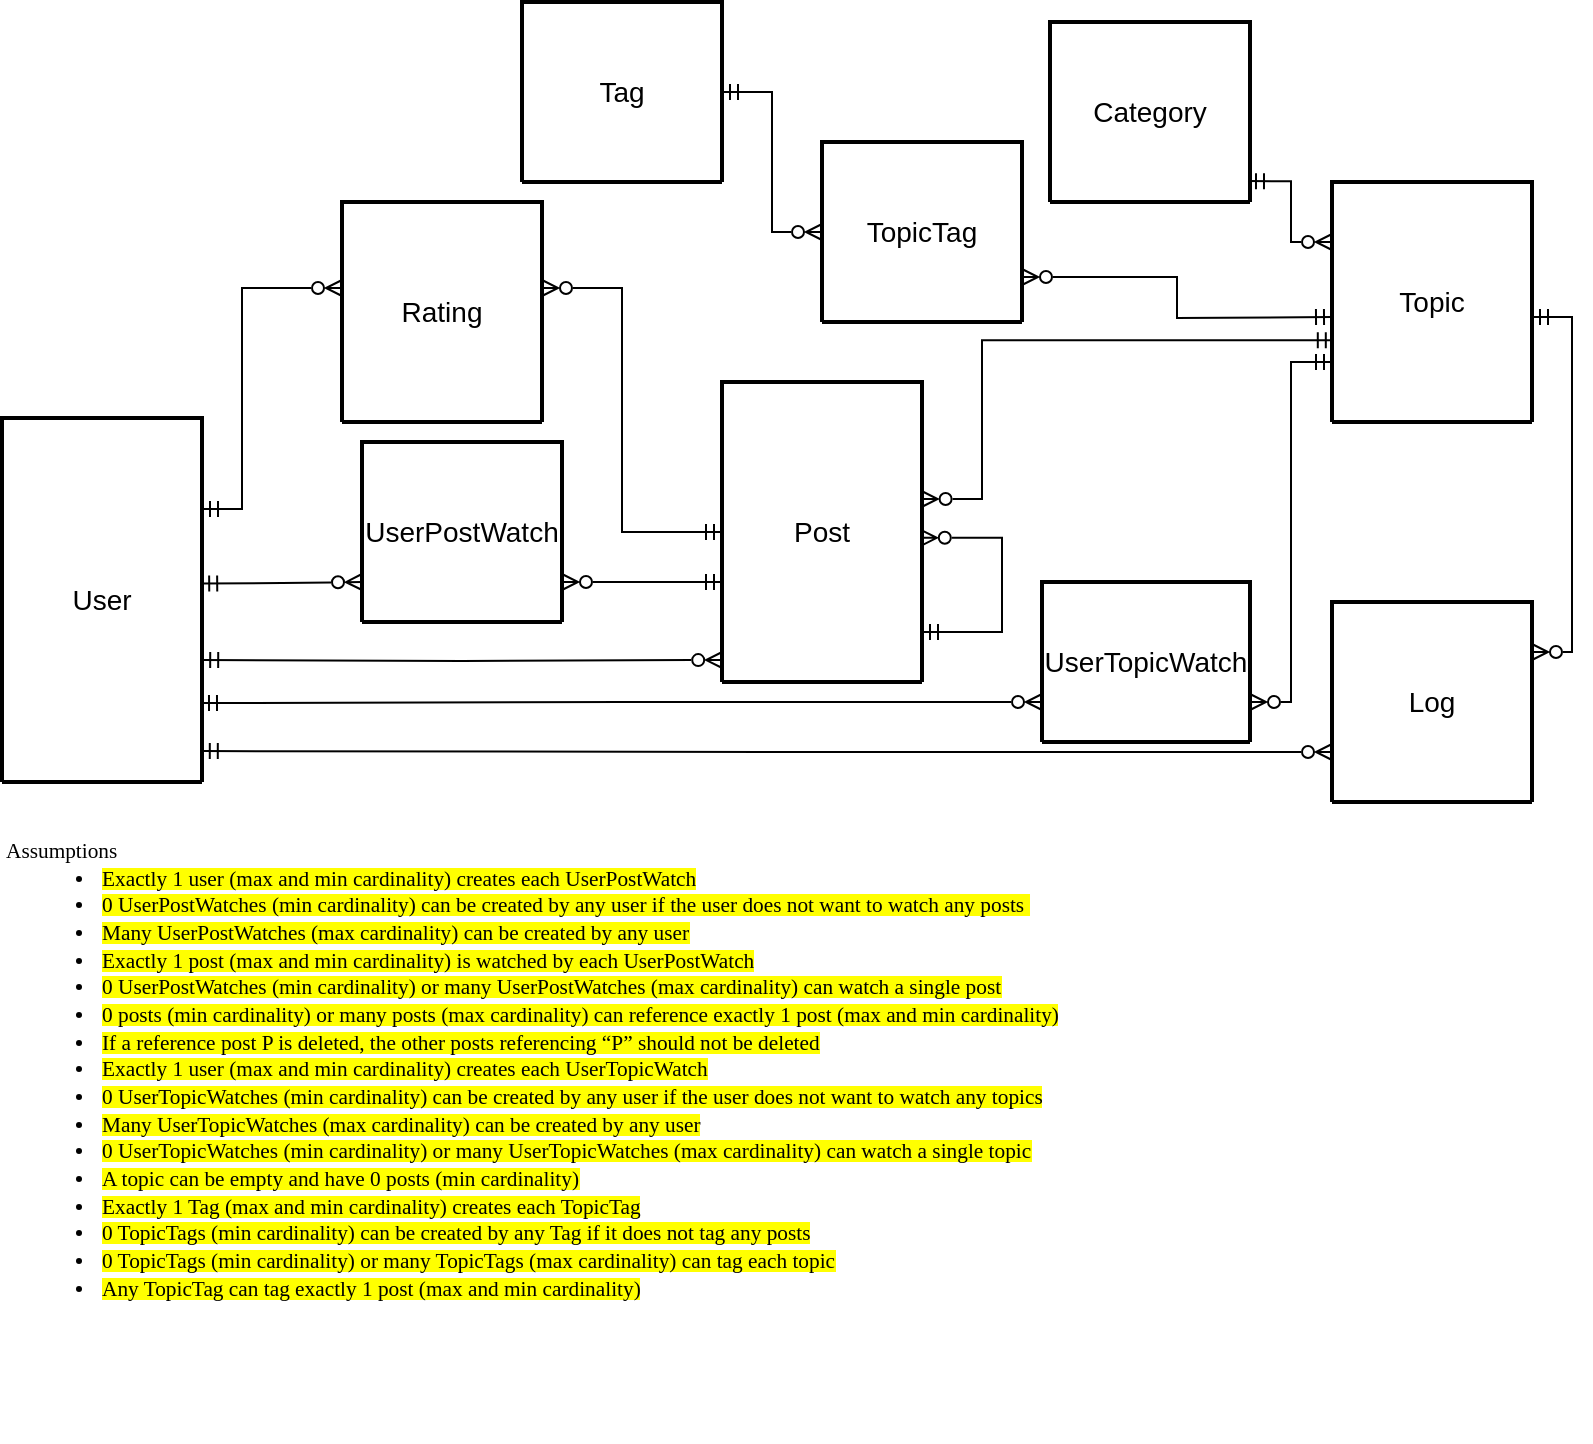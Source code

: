 <mxfile version="24.8.3">
  <diagram id="R2lEEEUBdFMjLlhIrx00" name="Page-1">
    <mxGraphModel dx="753" dy="402" grid="1" gridSize="10" guides="1" tooltips="1" connect="1" arrows="1" fold="1" page="1" pageScale="1" pageWidth="850" pageHeight="1100" math="0" shadow="0" extFonts="Permanent Marker^https://fonts.googleapis.com/css?family=Permanent+Marker">
      <root>
        <mxCell id="0" />
        <mxCell id="1" parent="0" />
        <mxCell id="9PhJgYfdpSsALCQQ771_-1" value="User" style="swimlane;childLayout=stackLayout;horizontal=1;startSize=190;horizontalStack=0;rounded=1;fontSize=14;fontStyle=0;strokeWidth=2;resizeParent=0;resizeLast=1;shadow=0;dashed=0;align=center;arcSize=4;whiteSpace=wrap;html=1;" parent="1" vertex="1">
          <mxGeometry x="30" y="248" width="100" height="182" as="geometry" />
        </mxCell>
        <mxCell id="9PhJgYfdpSsALCQQ771_-3" value="Topic" style="swimlane;childLayout=stackLayout;horizontal=1;startSize=120;horizontalStack=0;rounded=1;fontSize=14;fontStyle=0;strokeWidth=2;resizeParent=0;resizeLast=1;shadow=0;dashed=0;align=center;arcSize=4;whiteSpace=wrap;html=1;" parent="1" vertex="1">
          <mxGeometry x="695" y="130" width="100" height="120" as="geometry" />
        </mxCell>
        <mxCell id="9PhJgYfdpSsALCQQ771_-7" value="Category" style="swimlane;childLayout=stackLayout;horizontal=1;startSize=90;horizontalStack=0;rounded=1;fontSize=14;fontStyle=0;strokeWidth=2;resizeParent=0;resizeLast=1;shadow=0;dashed=0;align=center;arcSize=4;whiteSpace=wrap;html=1;" parent="1" vertex="1">
          <mxGeometry x="554" y="50" width="100" height="90" as="geometry" />
        </mxCell>
        <mxCell id="9PhJgYfdpSsALCQQ771_-9" value="Post" style="swimlane;childLayout=stackLayout;horizontal=1;startSize=150;horizontalStack=0;rounded=1;fontSize=14;fontStyle=0;strokeWidth=2;resizeParent=0;resizeLast=1;shadow=0;dashed=0;align=center;arcSize=4;whiteSpace=wrap;html=1;" parent="1" vertex="1">
          <mxGeometry x="390" y="230" width="100" height="150" as="geometry" />
        </mxCell>
        <mxCell id="9PhJgYfdpSsALCQQ771_-32" style="edgeStyle=orthogonalEdgeStyle;rounded=0;orthogonalLoop=1;jettySize=auto;html=1;entryX=1;entryY=0.75;entryDx=0;entryDy=0;exitX=0.994;exitY=0.279;exitDx=0;exitDy=0;exitPerimeter=0;startArrow=ERzeroToMany;startFill=0;endArrow=ERmandOne;endFill=0;" parent="9PhJgYfdpSsALCQQ771_-9" edge="1">
          <mxGeometry relative="1" as="geometry">
            <Array as="points">
              <mxPoint x="140" y="78" />
              <mxPoint x="140" y="125" />
            </Array>
            <mxPoint x="99.4" y="77.9" as="sourcePoint" />
            <mxPoint x="100" y="125" as="targetPoint" />
          </mxGeometry>
        </mxCell>
        <mxCell id="9PhJgYfdpSsALCQQ771_-11" value="TopicTag" style="swimlane;childLayout=stackLayout;horizontal=1;startSize=90;horizontalStack=0;rounded=1;fontSize=14;fontStyle=0;strokeWidth=2;resizeParent=0;resizeLast=1;shadow=0;dashed=0;align=center;arcSize=4;whiteSpace=wrap;html=1;" parent="1" vertex="1">
          <mxGeometry x="440" y="110" width="100" height="90" as="geometry" />
        </mxCell>
        <mxCell id="9PhJgYfdpSsALCQQ771_-28" style="edgeStyle=orthogonalEdgeStyle;rounded=0;orthogonalLoop=1;jettySize=auto;html=1;entryX=1;entryY=0.25;entryDx=0;entryDy=0;startArrow=ERzeroToMany;startFill=0;endArrow=ERmandOne;endFill=0;exitX=0;exitY=0.25;exitDx=0;exitDy=0;" parent="1" target="9PhJgYfdpSsALCQQ771_-1" edge="1">
          <mxGeometry relative="1" as="geometry">
            <mxPoint x="200" y="183" as="sourcePoint" />
            <Array as="points">
              <mxPoint x="150" y="183" />
              <mxPoint x="150" y="293" />
            </Array>
          </mxGeometry>
        </mxCell>
        <mxCell id="9PhJgYfdpSsALCQQ771_-13" value="Rating" style="swimlane;childLayout=stackLayout;horizontal=1;startSize=110;horizontalStack=0;rounded=1;fontSize=14;fontStyle=0;strokeWidth=2;resizeParent=0;resizeLast=1;shadow=0;dashed=0;align=center;arcSize=4;whiteSpace=wrap;html=1;" parent="1" vertex="1">
          <mxGeometry x="200" y="140" width="100" height="110" as="geometry" />
        </mxCell>
        <mxCell id="9PhJgYfdpSsALCQQ771_-15" value="UserPostWatch" style="swimlane;childLayout=stackLayout;horizontal=1;startSize=90;horizontalStack=0;rounded=1;fontSize=14;fontStyle=0;strokeWidth=2;resizeParent=0;resizeLast=1;shadow=0;dashed=0;align=center;arcSize=4;whiteSpace=wrap;html=1;" parent="1" vertex="1">
          <mxGeometry x="210" y="260" width="100" height="90" as="geometry" />
        </mxCell>
        <mxCell id="9PhJgYfdpSsALCQQ771_-17" value="UserTopicWatch" style="swimlane;childLayout=stackLayout;horizontal=1;startSize=80;horizontalStack=0;rounded=1;fontSize=14;fontStyle=0;strokeWidth=2;resizeParent=0;resizeLast=1;shadow=0;dashed=0;align=center;arcSize=9;whiteSpace=wrap;html=1;" parent="1" vertex="1">
          <mxGeometry x="550" y="330" width="104" height="80" as="geometry" />
        </mxCell>
        <mxCell id="9PhJgYfdpSsALCQQ771_-20" value="Log" style="swimlane;childLayout=stackLayout;horizontal=1;startSize=100;horizontalStack=0;rounded=1;fontSize=14;fontStyle=0;strokeWidth=2;resizeParent=0;resizeLast=1;shadow=0;dashed=0;align=center;arcSize=4;whiteSpace=wrap;html=1;" parent="1" vertex="1">
          <mxGeometry x="695" y="340" width="100" height="100" as="geometry" />
        </mxCell>
        <mxCell id="9PhJgYfdpSsALCQQ771_-22" style="edgeStyle=orthogonalEdgeStyle;rounded=0;orthogonalLoop=1;jettySize=auto;html=1;entryX=1.001;entryY=0.665;entryDx=0;entryDy=0;entryPerimeter=0;endArrow=ERmandOne;endFill=0;startArrow=ERzeroToMany;startFill=0;exitX=0.001;exitY=0.89;exitDx=0;exitDy=0;exitPerimeter=0;" parent="1" target="9PhJgYfdpSsALCQQ771_-1" edge="1">
          <mxGeometry relative="1" as="geometry">
            <mxPoint x="134.6" y="368.94" as="targetPoint" />
            <mxPoint x="390.1" y="369" as="sourcePoint" />
          </mxGeometry>
        </mxCell>
        <mxCell id="9PhJgYfdpSsALCQQ771_-23" style="edgeStyle=orthogonalEdgeStyle;rounded=0;orthogonalLoop=1;jettySize=auto;html=1;entryX=0.996;entryY=0.455;entryDx=0;entryDy=0;entryPerimeter=0;endArrow=ERmandOne;endFill=0;startArrow=ERzeroToMany;startFill=0;" parent="1" target="9PhJgYfdpSsALCQQ771_-1" edge="1">
          <mxGeometry relative="1" as="geometry">
            <mxPoint x="135.4" y="329.6" as="targetPoint" />
            <mxPoint x="210" y="330" as="sourcePoint" />
          </mxGeometry>
        </mxCell>
        <mxCell id="9PhJgYfdpSsALCQQ771_-24" style="edgeStyle=orthogonalEdgeStyle;rounded=0;orthogonalLoop=1;jettySize=auto;html=1;entryX=0.995;entryY=0.783;entryDx=0;entryDy=0;endArrow=ERmandOne;endFill=0;startArrow=ERzeroToMany;startFill=0;exitX=0;exitY=0.75;exitDx=0;exitDy=0;entryPerimeter=0;" parent="1" source="9PhJgYfdpSsALCQQ771_-17" target="9PhJgYfdpSsALCQQ771_-1" edge="1">
          <mxGeometry relative="1" as="geometry">
            <mxPoint x="548.856" y="414.6" as="sourcePoint" />
            <mxPoint x="135.0" y="415.0" as="targetPoint" />
          </mxGeometry>
        </mxCell>
        <mxCell id="9PhJgYfdpSsALCQQ771_-25" style="edgeStyle=orthogonalEdgeStyle;rounded=0;orthogonalLoop=1;jettySize=auto;html=1;entryX=0.999;entryY=0.915;entryDx=0;entryDy=0;endArrow=ERmandOne;endFill=0;startArrow=ERzeroToMany;startFill=0;entryPerimeter=0;exitX=0;exitY=0.75;exitDx=0;exitDy=0;" parent="1" source="9PhJgYfdpSsALCQQ771_-20" target="9PhJgYfdpSsALCQQ771_-1" edge="1">
          <mxGeometry relative="1" as="geometry">
            <mxPoint x="694.6" y="440.65" as="sourcePoint" />
            <mxPoint x="134.9" y="440.9" as="targetPoint" />
          </mxGeometry>
        </mxCell>
        <mxCell id="9PhJgYfdpSsALCQQ771_-27" style="edgeStyle=orthogonalEdgeStyle;rounded=0;orthogonalLoop=1;jettySize=auto;html=1;endArrow=ERmandOne;endFill=0;startArrow=ERzeroToMany;startFill=0;" parent="1" edge="1">
          <mxGeometry relative="1" as="geometry">
            <mxPoint x="310" y="330" as="sourcePoint" />
            <mxPoint x="390" y="330" as="targetPoint" />
          </mxGeometry>
        </mxCell>
        <mxCell id="9PhJgYfdpSsALCQQ771_-29" style="edgeStyle=orthogonalEdgeStyle;rounded=0;orthogonalLoop=1;jettySize=auto;html=1;entryX=0;entryY=0.25;entryDx=0;entryDy=0;endArrow=ERmandOne;endFill=0;startArrow=ERzeroToMany;startFill=0;exitX=1;exitY=0.25;exitDx=0;exitDy=0;" parent="1" edge="1">
          <mxGeometry relative="1" as="geometry">
            <mxPoint x="300" y="183" as="sourcePoint" />
            <Array as="points">
              <mxPoint x="340" y="183" />
              <mxPoint x="340" y="305" />
            </Array>
            <mxPoint x="390" y="305" as="targetPoint" />
          </mxGeometry>
        </mxCell>
        <mxCell id="9PhJgYfdpSsALCQQ771_-30" style="edgeStyle=orthogonalEdgeStyle;rounded=0;orthogonalLoop=1;jettySize=auto;html=1;entryX=0.009;entryY=0.659;entryDx=0;entryDy=0;exitX=0.998;exitY=0.085;exitDx=0;exitDy=0;exitPerimeter=0;endArrow=ERmandOne;endFill=0;startArrow=ERzeroToMany;startFill=0;entryPerimeter=0;" parent="1" target="9PhJgYfdpSsALCQQ771_-3" edge="1">
          <mxGeometry relative="1" as="geometry">
            <Array as="points">
              <mxPoint x="520" y="289" />
              <mxPoint x="520" y="209" />
            </Array>
            <mxPoint x="489.8" y="288.5" as="sourcePoint" />
            <mxPoint x="695" y="215" as="targetPoint" />
          </mxGeometry>
        </mxCell>
        <mxCell id="9PhJgYfdpSsALCQQ771_-31" style="edgeStyle=orthogonalEdgeStyle;rounded=0;orthogonalLoop=1;jettySize=auto;html=1;endArrow=ERmandOne;endFill=0;startArrow=ERzeroToMany;startFill=0;exitX=1;exitY=0.75;exitDx=0;exitDy=0;entryX=0;entryY=0.75;entryDx=0;entryDy=0;" parent="1" source="9PhJgYfdpSsALCQQ771_-17" target="9PhJgYfdpSsALCQQ771_-3" edge="1">
          <mxGeometry relative="1" as="geometry">
            <mxPoint x="653.064" y="414.36" as="sourcePoint" />
            <mxPoint x="670" y="233" as="targetPoint" />
          </mxGeometry>
        </mxCell>
        <mxCell id="9PhJgYfdpSsALCQQ771_-33" style="edgeStyle=orthogonalEdgeStyle;rounded=0;orthogonalLoop=1;jettySize=auto;html=1;exitX=0;exitY=0.25;exitDx=0;exitDy=0;entryX=1;entryY=0.75;entryDx=0;entryDy=0;startArrow=ERmandOne;startFill=0;endArrow=ERzeroToMany;endFill=0;" parent="1" target="9PhJgYfdpSsALCQQ771_-11" edge="1">
          <mxGeometry relative="1" as="geometry">
            <mxPoint x="695" y="197.5" as="sourcePoint" />
            <mxPoint x="455" y="198" as="targetPoint" />
          </mxGeometry>
        </mxCell>
        <mxCell id="9PhJgYfdpSsALCQQ771_-35" style="edgeStyle=orthogonalEdgeStyle;rounded=0;orthogonalLoop=1;jettySize=auto;html=1;endArrow=ERzeroToMany;endFill=0;startArrow=ERmandOne;startFill=0;entryX=0;entryY=0.25;entryDx=0;entryDy=0;exitX=0.99;exitY=0.884;exitDx=0;exitDy=0;exitPerimeter=0;" parent="1" source="9PhJgYfdpSsALCQQ771_-7" target="9PhJgYfdpSsALCQQ771_-3" edge="1">
          <mxGeometry relative="1" as="geometry">
            <mxPoint x="690" y="180" as="targetPoint" />
          </mxGeometry>
        </mxCell>
        <mxCell id="9PhJgYfdpSsALCQQ771_-36" style="edgeStyle=orthogonalEdgeStyle;rounded=0;orthogonalLoop=1;jettySize=auto;html=1;entryX=1;entryY=0.25;entryDx=0;entryDy=0;exitX=1;exitY=0.25;exitDx=0;exitDy=0;endArrow=ERmandOne;endFill=0;startArrow=ERzeroToMany;startFill=0;" parent="1" source="9PhJgYfdpSsALCQQ771_-20" edge="1">
          <mxGeometry relative="1" as="geometry">
            <mxPoint x="795" y="197.5" as="targetPoint" />
            <mxPoint x="795" y="435" as="sourcePoint" />
            <Array as="points">
              <mxPoint x="815" y="365" />
              <mxPoint x="815" y="198" />
            </Array>
          </mxGeometry>
        </mxCell>
        <mxCell id="J_8snklBDCijCvOPaITf-2" style="edgeStyle=orthogonalEdgeStyle;rounded=0;orthogonalLoop=1;jettySize=auto;html=1;entryX=0;entryY=0.5;entryDx=0;entryDy=0;endArrow=ERzeroToMany;endFill=0;startArrow=ERmandOne;startFill=0;" parent="1" source="J_8snklBDCijCvOPaITf-1" target="9PhJgYfdpSsALCQQ771_-11" edge="1">
          <mxGeometry relative="1" as="geometry" />
        </mxCell>
        <mxCell id="J_8snklBDCijCvOPaITf-1" value="Tag" style="swimlane;childLayout=stackLayout;horizontal=1;startSize=90;horizontalStack=0;rounded=1;fontSize=14;fontStyle=0;strokeWidth=2;resizeParent=0;resizeLast=1;shadow=0;dashed=0;align=center;arcSize=4;whiteSpace=wrap;html=1;" parent="1" vertex="1">
          <mxGeometry x="290" y="40" width="100" height="90" as="geometry" />
        </mxCell>
        <mxCell id="KDHqws2Z_UcCxn68wTDH-1" value="&lt;span id=&quot;docs-internal-guid-14fddad4-7fff-d2d8-692f-4a22826b4eb5&quot;&gt;&lt;span style=&quot;font-size: 8pt; font-family: &amp;quot;Times New Roman&amp;quot;, serif; background-color: transparent; font-variant-numeric: normal; font-variant-east-asian: normal; font-variant-alternates: normal; font-variant-position: normal; vertical-align: baseline; white-space-collapse: preserve;&quot;&gt;Assumptions&lt;/span&gt;&lt;/span&gt;&lt;div&gt;&lt;span id=&quot;docs-internal-guid-709d60a5-7fff-301a-ce4a-7de8dedf81b3&quot;&gt;&lt;ul style=&quot;margin-top:0;margin-bottom:0;padding-inline-start:48px;&quot;&gt;&lt;li aria-level=&quot;1&quot; style=&quot;list-style-type: disc; font-size: 8pt; font-family: &amp;quot;Times New Roman&amp;quot;, serif; background-color: transparent; font-variant-numeric: normal; font-variant-east-asian: normal; font-variant-alternates: normal; font-variant-position: normal; vertical-align: baseline; white-space: pre;&quot; dir=&quot;ltr&quot;&gt;&lt;p role=&quot;presentation&quot; style=&quot;line-height:1.28;margin-right: 6pt;margin-top:0pt;margin-bottom:0pt;&quot; dir=&quot;ltr&quot;&gt;&lt;span style=&quot;font-size: 8pt; background-color: rgb(255, 255, 0); font-variant-numeric: normal; font-variant-east-asian: normal; font-variant-alternates: normal; font-variant-position: normal; vertical-align: baseline; text-wrap-mode: wrap;&quot;&gt;Exactly 1 user (max and min cardinality) creates each UserPostWatch&lt;/span&gt;&lt;/p&gt;&lt;/li&gt;&lt;li aria-level=&quot;1&quot; style=&quot;list-style-type: disc; font-size: 8pt; font-family: &amp;quot;Times New Roman&amp;quot;, serif; background-color: transparent; font-variant-numeric: normal; font-variant-east-asian: normal; font-variant-alternates: normal; font-variant-position: normal; vertical-align: baseline; white-space: pre;&quot; dir=&quot;ltr&quot;&gt;&lt;p role=&quot;presentation&quot; style=&quot;line-height:1.28;margin-right: 6pt;margin-top:0pt;margin-bottom:0pt;&quot; dir=&quot;ltr&quot;&gt;&lt;span style=&quot;font-size: 8pt; background-color: rgb(255, 255, 0); font-variant-numeric: normal; font-variant-east-asian: normal; font-variant-alternates: normal; font-variant-position: normal; vertical-align: baseline; text-wrap-mode: wrap;&quot;&gt;0 UserPostWatches (min cardinality) can be created by any user if the user does not want to watch any posts&amp;nbsp;&lt;/span&gt;&lt;/p&gt;&lt;/li&gt;&lt;li aria-level=&quot;1&quot; style=&quot;list-style-type: disc; font-size: 8pt; font-family: &amp;quot;Times New Roman&amp;quot;, serif; background-color: transparent; font-variant-numeric: normal; font-variant-east-asian: normal; font-variant-alternates: normal; font-variant-position: normal; vertical-align: baseline; white-space: pre;&quot; dir=&quot;ltr&quot;&gt;&lt;p role=&quot;presentation&quot; style=&quot;line-height:1.28;margin-right: 6pt;margin-top:0pt;margin-bottom:0pt;&quot; dir=&quot;ltr&quot;&gt;&lt;span style=&quot;font-size: 8pt; background-color: rgb(255, 255, 0); font-variant-numeric: normal; font-variant-east-asian: normal; font-variant-alternates: normal; font-variant-position: normal; vertical-align: baseline; text-wrap-mode: wrap;&quot;&gt;Many UserPostWatches (max cardinality) can be created by any user&lt;/span&gt;&lt;/p&gt;&lt;/li&gt;&lt;li aria-level=&quot;1&quot; style=&quot;list-style-type: disc; font-size: 8pt; font-family: &amp;quot;Times New Roman&amp;quot;, serif; background-color: transparent; font-variant-numeric: normal; font-variant-east-asian: normal; font-variant-alternates: normal; font-variant-position: normal; vertical-align: baseline; white-space: pre;&quot; dir=&quot;ltr&quot;&gt;&lt;p role=&quot;presentation&quot; style=&quot;line-height:1.28;margin-right: 6pt;margin-top:0pt;margin-bottom:0pt;&quot; dir=&quot;ltr&quot;&gt;&lt;span style=&quot;font-size: 8pt; background-color: rgb(255, 255, 0); font-variant-numeric: normal; font-variant-east-asian: normal; font-variant-alternates: normal; font-variant-position: normal; vertical-align: baseline; text-wrap-mode: wrap;&quot;&gt;Exactly 1 post (max and min cardinality) is watched by each UserPostWatch&lt;/span&gt;&lt;/p&gt;&lt;/li&gt;&lt;li aria-level=&quot;1&quot; style=&quot;list-style-type: disc; font-size: 8pt; font-family: &amp;quot;Times New Roman&amp;quot;, serif; background-color: transparent; font-variant-numeric: normal; font-variant-east-asian: normal; font-variant-alternates: normal; font-variant-position: normal; vertical-align: baseline; white-space: pre;&quot; dir=&quot;ltr&quot;&gt;&lt;p role=&quot;presentation&quot; style=&quot;line-height:1.28;margin-right: 6pt;margin-top:0pt;margin-bottom:0pt;&quot; dir=&quot;ltr&quot;&gt;&lt;span style=&quot;font-size: 8pt; background-color: rgb(255, 255, 0); font-variant-numeric: normal; font-variant-east-asian: normal; font-variant-alternates: normal; font-variant-position: normal; vertical-align: baseline; text-wrap-mode: wrap;&quot;&gt;0 UserPostWatches (min cardinality) or many UserPostWatches (max cardinality) can watch a single post&lt;/span&gt;&lt;/p&gt;&lt;/li&gt;&lt;li aria-level=&quot;1&quot; style=&quot;list-style-type: disc; font-size: 8pt; font-family: &amp;quot;Times New Roman&amp;quot;, serif; background-color: transparent; font-variant-numeric: normal; font-variant-east-asian: normal; font-variant-alternates: normal; font-variant-position: normal; vertical-align: baseline; white-space: pre;&quot; dir=&quot;ltr&quot;&gt;&lt;p role=&quot;presentation&quot; style=&quot;line-height:1.28;margin-right: 6pt;margin-top:0pt;margin-bottom:0pt;&quot; dir=&quot;ltr&quot;&gt;&lt;span style=&quot;font-size: 8pt; background-color: rgb(255, 255, 0); font-variant-numeric: normal; font-variant-east-asian: normal; font-variant-alternates: normal; font-variant-position: normal; vertical-align: baseline; text-wrap-mode: wrap;&quot;&gt;0 posts (min cardinality) or many posts (max cardinality) can reference exactly 1 post (max and min cardinality)&lt;/span&gt;&lt;/p&gt;&lt;/li&gt;&lt;li aria-level=&quot;1&quot; style=&quot;list-style-type: disc; font-size: 8pt; font-family: &amp;quot;Times New Roman&amp;quot;, serif; background-color: transparent; font-variant-numeric: normal; font-variant-east-asian: normal; font-variant-alternates: normal; font-variant-position: normal; vertical-align: baseline; white-space: pre;&quot; dir=&quot;ltr&quot;&gt;&lt;p role=&quot;presentation&quot; style=&quot;line-height:1.28;margin-right: 6pt;margin-top:0pt;margin-bottom:0pt;&quot; dir=&quot;ltr&quot;&gt;&lt;span style=&quot;font-size: 8pt; background-color: rgb(255, 255, 0); font-variant-numeric: normal; font-variant-east-asian: normal; font-variant-alternates: normal; font-variant-position: normal; vertical-align: baseline; text-wrap-mode: wrap;&quot;&gt;If a reference post P is deleted, the other posts referencing “P” should not be deleted&lt;/span&gt;&lt;/p&gt;&lt;/li&gt;&lt;li aria-level=&quot;1&quot; style=&quot;list-style-type: disc; font-size: 8pt; font-family: &amp;quot;Times New Roman&amp;quot;, serif; background-color: transparent; font-variant-numeric: normal; font-variant-east-asian: normal; font-variant-alternates: normal; font-variant-position: normal; vertical-align: baseline; white-space: pre;&quot; dir=&quot;ltr&quot;&gt;&lt;p role=&quot;presentation&quot; style=&quot;line-height:1.28;margin-right: 6pt;margin-top:0pt;margin-bottom:0pt;&quot; dir=&quot;ltr&quot;&gt;&lt;span style=&quot;font-size: 8pt; background-color: rgb(255, 255, 0); font-variant-numeric: normal; font-variant-east-asian: normal; font-variant-alternates: normal; font-variant-position: normal; vertical-align: baseline; text-wrap-mode: wrap;&quot;&gt;Exactly 1 user (max and min cardinality) creates each UserTopicWatch&lt;/span&gt;&lt;/p&gt;&lt;/li&gt;&lt;li aria-level=&quot;1&quot; style=&quot;list-style-type: disc; font-size: 8pt; font-family: &amp;quot;Times New Roman&amp;quot;, serif; background-color: transparent; font-variant-numeric: normal; font-variant-east-asian: normal; font-variant-alternates: normal; font-variant-position: normal; vertical-align: baseline; white-space: pre;&quot; dir=&quot;ltr&quot;&gt;&lt;p role=&quot;presentation&quot; style=&quot;line-height:1.28;margin-right: 6pt;margin-top:0pt;margin-bottom:0pt;&quot; dir=&quot;ltr&quot;&gt;&lt;span style=&quot;font-size: 8pt; background-color: rgb(255, 255, 0); font-variant-numeric: normal; font-variant-east-asian: normal; font-variant-alternates: normal; font-variant-position: normal; vertical-align: baseline; text-wrap-mode: wrap;&quot;&gt;0 UserTopicWatches (min cardinality) can be created by any user if the user does not want to watch any topics&lt;/span&gt;&lt;/p&gt;&lt;/li&gt;&lt;li aria-level=&quot;1&quot; style=&quot;list-style-type: disc; font-size: 8pt; font-family: &amp;quot;Times New Roman&amp;quot;, serif; background-color: transparent; font-variant-numeric: normal; font-variant-east-asian: normal; font-variant-alternates: normal; font-variant-position: normal; vertical-align: baseline; white-space: pre;&quot; dir=&quot;ltr&quot;&gt;&lt;p role=&quot;presentation&quot; style=&quot;line-height:1.28;margin-right: 6pt;margin-top:0pt;margin-bottom:0pt;&quot; dir=&quot;ltr&quot;&gt;&lt;span style=&quot;font-size: 8pt; background-color: rgb(255, 255, 0); font-variant-numeric: normal; font-variant-east-asian: normal; font-variant-alternates: normal; font-variant-position: normal; vertical-align: baseline; text-wrap-mode: wrap;&quot;&gt;Many UserTopicWatches (max cardinality) can be created by any user&lt;/span&gt;&lt;/p&gt;&lt;/li&gt;&lt;li aria-level=&quot;1&quot; style=&quot;list-style-type: disc; font-size: 8pt; font-family: &amp;quot;Times New Roman&amp;quot;, serif; background-color: transparent; font-variant-numeric: normal; font-variant-east-asian: normal; font-variant-alternates: normal; font-variant-position: normal; vertical-align: baseline; white-space: pre;&quot; dir=&quot;ltr&quot;&gt;&lt;p role=&quot;presentation&quot; style=&quot;line-height:1.28;margin-right: 6pt;margin-top:0pt;margin-bottom:0pt;&quot; dir=&quot;ltr&quot;&gt;&lt;span style=&quot;font-size: 8pt; background-color: rgb(255, 255, 0); font-variant-numeric: normal; font-variant-east-asian: normal; font-variant-alternates: normal; font-variant-position: normal; vertical-align: baseline; text-wrap-mode: wrap;&quot;&gt;0 UserTopicWatches (min cardinality) or many UserTopicWatches (max cardinality) can watch a single topic&lt;/span&gt;&lt;/p&gt;&lt;/li&gt;&lt;li aria-level=&quot;1&quot; style=&quot;list-style-type: disc; font-size: 8pt; font-family: &amp;quot;Times New Roman&amp;quot;, serif; background-color: transparent; font-variant-numeric: normal; font-variant-east-asian: normal; font-variant-alternates: normal; font-variant-position: normal; vertical-align: baseline; white-space: pre;&quot; dir=&quot;ltr&quot;&gt;&lt;p role=&quot;presentation&quot; style=&quot;line-height:1.28;margin-right: 6pt;margin-top:0pt;margin-bottom:0pt;&quot; dir=&quot;ltr&quot;&gt;&lt;span style=&quot;text-wrap-mode: wrap; font-size: 8pt; background-color: rgb(255, 255, 0); font-variant-numeric: normal; font-variant-east-asian: normal; font-variant-alternates: normal; font-variant-position: normal; vertical-align: baseline;&quot;&gt;A topic can be empty and have 0 posts (min cardinality)&lt;/span&gt;&lt;span style=&quot;background-color: transparent; text-wrap-mode: wrap; font-size: 8pt; font-variant-numeric: normal; font-variant-east-asian: normal; font-variant-alternates: normal; font-variant-position: normal; vertical-align: baseline;&quot;&gt; &lt;/span&gt;&lt;/p&gt;&lt;/li&gt;&lt;li aria-level=&quot;1&quot; style=&quot;list-style-type: disc; font-size: 8pt; font-family: &amp;quot;Times New Roman&amp;quot;, serif; background-color: transparent; font-variant-numeric: normal; font-variant-east-asian: normal; font-variant-alternates: normal; font-variant-position: normal; vertical-align: baseline; white-space: pre;&quot; dir=&quot;ltr&quot;&gt;&lt;p role=&quot;presentation&quot; style=&quot;line-height:1.28;margin-right: 6pt;margin-top:0pt;margin-bottom:0pt;&quot; dir=&quot;ltr&quot;&gt;&lt;span style=&quot;font-size: 8pt; background-color: rgb(255, 255, 0); font-variant-numeric: normal; font-variant-east-asian: normal; font-variant-alternates: normal; font-variant-position: normal; vertical-align: baseline; text-wrap-mode: wrap;&quot;&gt;Exactly 1 Tag (max and min cardinality) creates each TopicTag&lt;/span&gt;&lt;/p&gt;&lt;/li&gt;&lt;li aria-level=&quot;1&quot; style=&quot;list-style-type: disc; font-size: 8pt; font-family: &amp;quot;Times New Roman&amp;quot;, serif; background-color: transparent; font-variant-numeric: normal; font-variant-east-asian: normal; font-variant-alternates: normal; font-variant-position: normal; vertical-align: baseline; white-space: pre;&quot; dir=&quot;ltr&quot;&gt;&lt;p role=&quot;presentation&quot; style=&quot;line-height:1.28;margin-right: 6pt;margin-top:0pt;margin-bottom:0pt;&quot; dir=&quot;ltr&quot;&gt;&lt;span style=&quot;font-size: 8pt; background-color: rgb(255, 255, 0); font-variant-numeric: normal; font-variant-east-asian: normal; font-variant-alternates: normal; font-variant-position: normal; vertical-align: baseline; text-wrap-mode: wrap;&quot;&gt;0 TopicTags (min cardinality) can be created by any Tag if it does not tag any posts&lt;/span&gt;&lt;/p&gt;&lt;/li&gt;&lt;li aria-level=&quot;1&quot; style=&quot;list-style-type: disc; font-size: 8pt; font-family: &amp;quot;Times New Roman&amp;quot;, serif; background-color: transparent; font-variant-numeric: normal; font-variant-east-asian: normal; font-variant-alternates: normal; font-variant-position: normal; vertical-align: baseline; white-space: pre;&quot; dir=&quot;ltr&quot;&gt;&lt;p role=&quot;presentation&quot; style=&quot;line-height:1.28;margin-right: 6pt;margin-top:0pt;margin-bottom:0pt;&quot; dir=&quot;ltr&quot;&gt;&lt;span style=&quot;font-size: 8pt; background-color: rgb(255, 255, 0); font-variant-numeric: normal; font-variant-east-asian: normal; font-variant-alternates: normal; font-variant-position: normal; vertical-align: baseline; text-wrap-mode: wrap;&quot;&gt;0 TopicTags (min cardinality) or many TopicTags (max cardinality) can tag each topic&lt;/span&gt;&lt;span style=&quot;font-size: 8pt; background-color: transparent; font-variant-numeric: normal; font-variant-east-asian: normal; font-variant-alternates: normal; font-variant-position: normal; vertical-align: baseline; text-wrap-mode: wrap;&quot;&gt;&amp;nbsp;&lt;/span&gt;&lt;/p&gt;&lt;/li&gt;&lt;li aria-level=&quot;1&quot; style=&quot;list-style-type: disc; font-size: 8pt; font-family: &amp;quot;Times New Roman&amp;quot;, serif; background-color: transparent; font-variant-numeric: normal; font-variant-east-asian: normal; font-variant-alternates: normal; font-variant-position: normal; vertical-align: baseline; white-space: pre;&quot; dir=&quot;ltr&quot;&gt;&lt;p role=&quot;presentation&quot; style=&quot;line-height:1.28;margin-right: 6pt;margin-top:0pt;margin-bottom:0pt;&quot; dir=&quot;ltr&quot;&gt;&lt;span style=&quot;font-size: 8pt; background-color: rgb(255, 255, 0); font-variant-numeric: normal; font-variant-east-asian: normal; font-variant-alternates: normal; font-variant-position: normal; vertical-align: baseline; text-wrap-mode: wrap;&quot;&gt;Any TopicTag can tag exactly 1 post (max and min cardinality)&lt;/span&gt;&lt;/p&gt;&lt;/li&gt;&lt;/ul&gt;&lt;/span&gt;&lt;/div&gt;" style="text;html=1;align=left;verticalAlign=top;whiteSpace=wrap;rounded=0;" vertex="1" parent="1">
          <mxGeometry x="30" y="450" width="650" height="310" as="geometry" />
        </mxCell>
      </root>
    </mxGraphModel>
  </diagram>
</mxfile>

